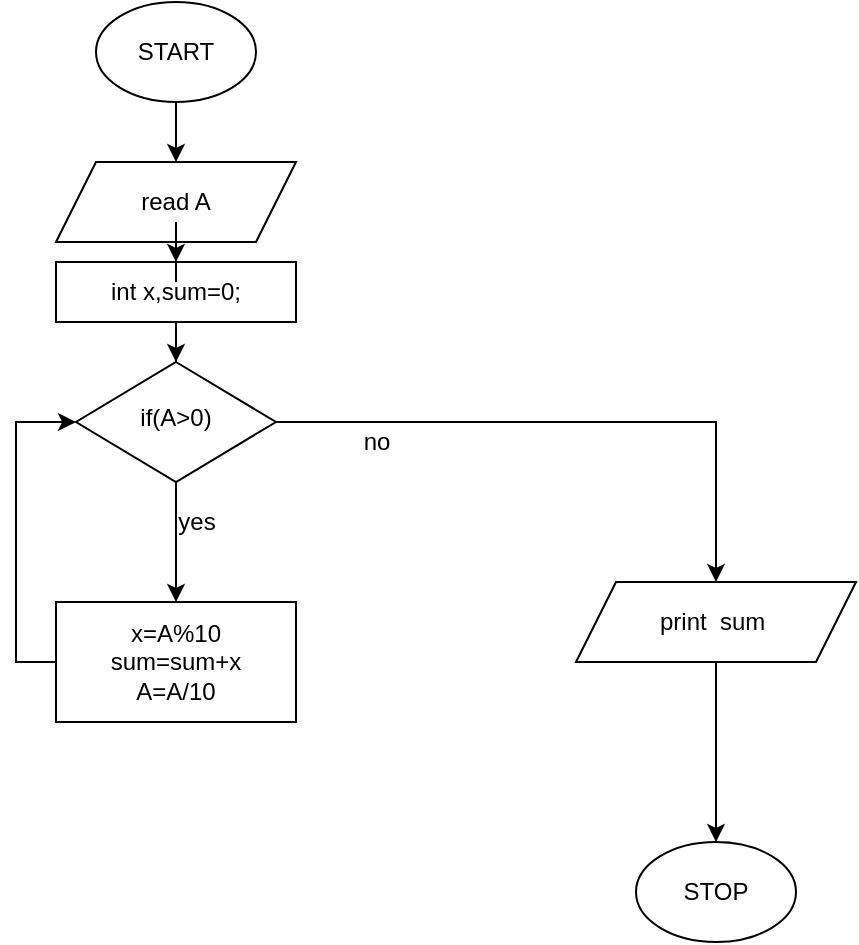 <mxfile version="13.9.9" type="device"><diagram id="OSFIzoV_M4IpP60tm7z8" name="Page-1"><mxGraphModel dx="766" dy="526" grid="1" gridSize="10" guides="1" tooltips="1" connect="1" arrows="1" fold="1" page="1" pageScale="1" pageWidth="850" pageHeight="1100" math="0" shadow="0"><root><mxCell id="0"/><mxCell id="1" parent="0"/><mxCell id="TY-KC-rtWTt_kZXW_I1d-3" value="if(A&amp;gt;0)" style="rhombus;whiteSpace=wrap;html=1;shadow=0;fontFamily=Helvetica;fontSize=12;align=center;strokeWidth=1;spacing=6;spacingTop=-4;" vertex="1" parent="1"><mxGeometry x="170" y="200" width="100" height="60" as="geometry"/></mxCell><mxCell id="TY-KC-rtWTt_kZXW_I1d-4" style="edgeStyle=orthogonalEdgeStyle;rounded=0;orthogonalLoop=1;jettySize=auto;html=1;entryX=0.5;entryY=0;entryDx=0;entryDy=0;" edge="1" parent="1" source="TY-KC-rtWTt_kZXW_I1d-5"><mxGeometry relative="1" as="geometry"><mxPoint x="220" y="100" as="targetPoint"/></mxGeometry></mxCell><mxCell id="TY-KC-rtWTt_kZXW_I1d-5" value="START" style="ellipse;whiteSpace=wrap;html=1;" vertex="1" parent="1"><mxGeometry x="180" y="20" width="80" height="50" as="geometry"/></mxCell><mxCell id="TY-KC-rtWTt_kZXW_I1d-6" value="STOP" style="ellipse;whiteSpace=wrap;html=1;" vertex="1" parent="1"><mxGeometry x="450" y="440" width="80" height="50" as="geometry"/></mxCell><mxCell id="TY-KC-rtWTt_kZXW_I1d-7" style="edgeStyle=orthogonalEdgeStyle;rounded=0;orthogonalLoop=1;jettySize=auto;html=1;" edge="1" parent="1" source="TY-KC-rtWTt_kZXW_I1d-12" target="TY-KC-rtWTt_kZXW_I1d-3"><mxGeometry relative="1" as="geometry"><mxPoint x="220" y="160" as="targetPoint"/></mxGeometry></mxCell><mxCell id="TY-KC-rtWTt_kZXW_I1d-8" value="&lt;span&gt;read A&lt;/span&gt;" style="shape=parallelogram;perimeter=parallelogramPerimeter;whiteSpace=wrap;html=1;fixedSize=1;" vertex="1" parent="1"><mxGeometry x="160" y="100" width="120" height="40" as="geometry"/></mxCell><mxCell id="TY-KC-rtWTt_kZXW_I1d-9" value="yes" style="text;html=1;align=center;verticalAlign=middle;resizable=0;points=[];autosize=1;" vertex="1" parent="1"><mxGeometry x="215" y="270" width="30" height="20" as="geometry"/></mxCell><mxCell id="TY-KC-rtWTt_kZXW_I1d-10" style="edgeStyle=orthogonalEdgeStyle;rounded=0;orthogonalLoop=1;jettySize=auto;html=1;entryX=0.5;entryY=0;entryDx=0;entryDy=0;" edge="1" parent="1"><mxGeometry relative="1" as="geometry"><mxPoint x="220" y="330" as="sourcePoint"/><mxPoint x="220" y="340" as="targetPoint"/></mxGeometry></mxCell><mxCell id="TY-KC-rtWTt_kZXW_I1d-11" value="no" style="text;html=1;align=center;verticalAlign=middle;resizable=0;points=[];autosize=1;" vertex="1" parent="1"><mxGeometry x="305" y="230" width="30" height="20" as="geometry"/></mxCell><mxCell id="TY-KC-rtWTt_kZXW_I1d-12" value="int x,sum=0;" style="rounded=0;whiteSpace=wrap;html=1;" vertex="1" parent="1"><mxGeometry x="160" y="150" width="120" height="30" as="geometry"/></mxCell><mxCell id="TY-KC-rtWTt_kZXW_I1d-13" style="edgeStyle=orthogonalEdgeStyle;rounded=0;orthogonalLoop=1;jettySize=auto;html=1;entryX=0.5;entryY=0;entryDx=0;entryDy=0;" edge="1" parent="1" source="TY-KC-rtWTt_kZXW_I1d-8" target="TY-KC-rtWTt_kZXW_I1d-12"><mxGeometry relative="1" as="geometry"><mxPoint x="220" y="190" as="targetPoint"/><mxPoint x="220" y="140" as="sourcePoint"/></mxGeometry></mxCell><mxCell id="TY-KC-rtWTt_kZXW_I1d-14" style="edgeStyle=orthogonalEdgeStyle;rounded=0;orthogonalLoop=1;jettySize=auto;html=1;exitX=0;exitY=0.5;exitDx=0;exitDy=0;entryX=0;entryY=0.5;entryDx=0;entryDy=0;" edge="1" parent="1" source="TY-KC-rtWTt_kZXW_I1d-16" target="TY-KC-rtWTt_kZXW_I1d-3"><mxGeometry relative="1" as="geometry"/></mxCell><mxCell id="TY-KC-rtWTt_kZXW_I1d-16" value="x=A%10&lt;br&gt;sum=sum+x&lt;br&gt;A=A/10" style="rounded=0;whiteSpace=wrap;html=1;" vertex="1" parent="1"><mxGeometry x="160" y="320" width="120" height="60" as="geometry"/></mxCell><mxCell id="TY-KC-rtWTt_kZXW_I1d-17" style="edgeStyle=orthogonalEdgeStyle;rounded=0;orthogonalLoop=1;jettySize=auto;html=1;exitX=0.5;exitY=1;exitDx=0;exitDy=0;entryX=0.5;entryY=0;entryDx=0;entryDy=0;" edge="1" parent="1" source="TY-KC-rtWTt_kZXW_I1d-3" target="TY-KC-rtWTt_kZXW_I1d-16"><mxGeometry relative="1" as="geometry"><mxPoint x="220" y="260" as="sourcePoint"/><mxPoint x="220" y="340" as="targetPoint"/></mxGeometry></mxCell><mxCell id="TY-KC-rtWTt_kZXW_I1d-20" style="edgeStyle=orthogonalEdgeStyle;rounded=0;orthogonalLoop=1;jettySize=auto;html=1;exitX=0.5;exitY=1;exitDx=0;exitDy=0;" edge="1" parent="1" source="TY-KC-rtWTt_kZXW_I1d-18" target="TY-KC-rtWTt_kZXW_I1d-6"><mxGeometry relative="1" as="geometry"/></mxCell><mxCell id="TY-KC-rtWTt_kZXW_I1d-18" value="&lt;span&gt;print&amp;nbsp; sum&amp;nbsp;&lt;/span&gt;" style="shape=parallelogram;perimeter=parallelogramPerimeter;whiteSpace=wrap;html=1;fixedSize=1;" vertex="1" parent="1"><mxGeometry x="420" y="310" width="140" height="40" as="geometry"/></mxCell><mxCell id="TY-KC-rtWTt_kZXW_I1d-19" style="edgeStyle=orthogonalEdgeStyle;rounded=0;orthogonalLoop=1;jettySize=auto;html=1;exitX=1;exitY=0.5;exitDx=0;exitDy=0;" edge="1" parent="1" source="TY-KC-rtWTt_kZXW_I1d-3" target="TY-KC-rtWTt_kZXW_I1d-18"><mxGeometry relative="1" as="geometry"><mxPoint x="490" y="442" as="targetPoint"/><mxPoint x="270" y="230" as="sourcePoint"/></mxGeometry></mxCell></root></mxGraphModel></diagram></mxfile>